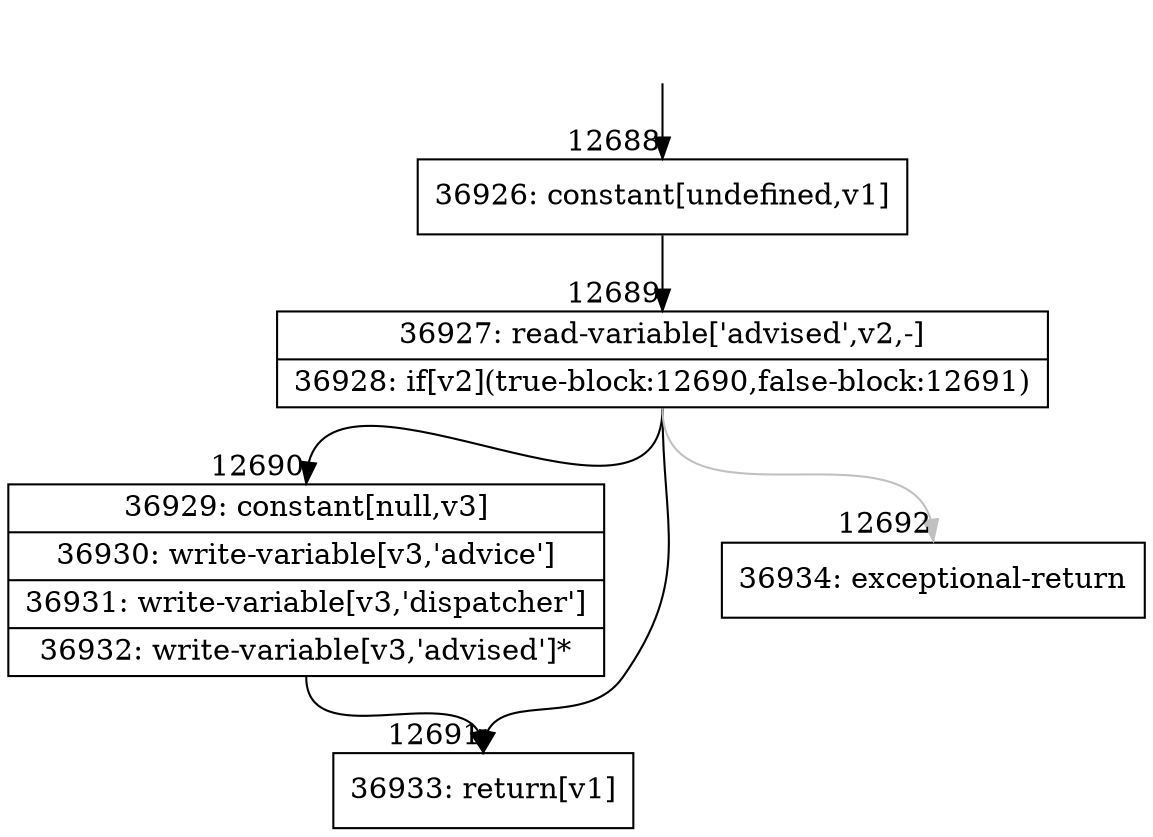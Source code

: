 digraph {
rankdir="TD"
BB_entry933[shape=none,label=""];
BB_entry933 -> BB12688 [tailport=s, headport=n, headlabel="    12688"]
BB12688 [shape=record label="{36926: constant[undefined,v1]}" ] 
BB12688 -> BB12689 [tailport=s, headport=n, headlabel="      12689"]
BB12689 [shape=record label="{36927: read-variable['advised',v2,-]|36928: if[v2](true-block:12690,false-block:12691)}" ] 
BB12689 -> BB12690 [tailport=s, headport=n, headlabel="      12690"]
BB12689 -> BB12691 [tailport=s, headport=n, headlabel="      12691"]
BB12689 -> BB12692 [tailport=s, headport=n, color=gray, headlabel="      12692"]
BB12690 [shape=record label="{36929: constant[null,v3]|36930: write-variable[v3,'advice']|36931: write-variable[v3,'dispatcher']|36932: write-variable[v3,'advised']*}" ] 
BB12690 -> BB12691 [tailport=s, headport=n]
BB12691 [shape=record label="{36933: return[v1]}" ] 
BB12692 [shape=record label="{36934: exceptional-return}" ] 
//#$~ 17802
}
